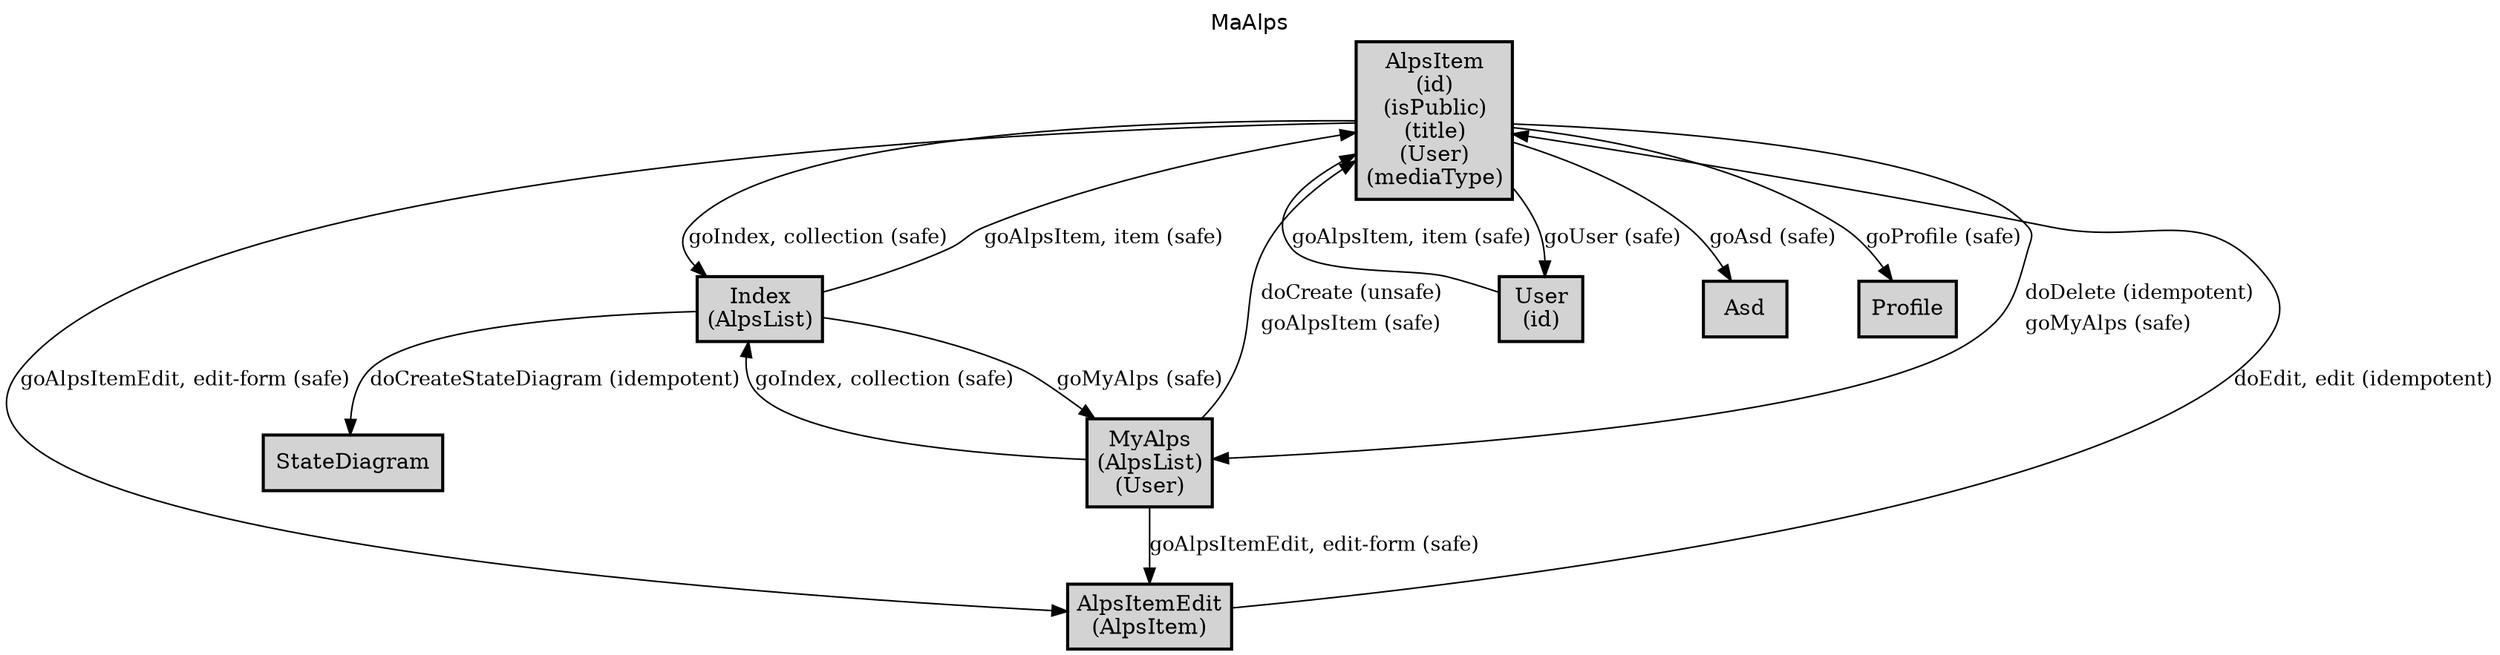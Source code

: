 digraph application_state_diagram {
  graph [
    labelloc="t";
    fontname="Helvetica"
    label="MaAlps";
    URL="index.html" target="_parent"
  ];
  node [shape = box, style = "bold,filled" fillcolor="lightgray"];

    AlpsItem [margin=0.02, label=<<table cellspacing="0" cellpadding="5" border="0"><tr><td>AlpsItem<br />(id)<br />(isPublic)<br />(title)<br />(User)<br />(mediaType)<br /></td></tr></table>>,shape=box URL="docs/semantic.AlpsItem.html" target="_parent"]
    AlpsItemEdit [margin=0.02, label=<<table cellspacing="0" cellpadding="5" border="0"><tr><td>AlpsItemEdit<br />(AlpsItem)<br /></td></tr></table>>,shape=box URL="docs/semantic.AlpsItemEdit.html" target="_parent"]
    Index [margin=0.02, label=<<table cellspacing="0" cellpadding="5" border="0"><tr><td>Index<br />(AlpsList)<br /></td></tr></table>>,shape=box URL="docs/semantic.Index.html" target="_parent"]
    MyAlps [margin=0.02, label=<<table cellspacing="0" cellpadding="5" border="0"><tr><td>MyAlps<br />(AlpsList)<br />(User)<br /></td></tr></table>>,shape=box URL="docs/semantic.MyAlps.html" target="_parent"]
    User [margin=0.02, label=<<table cellspacing="0" cellpadding="5" border="0"><tr><td>User<br />(id)<br /></td></tr></table>>,shape=box URL="docs/semantic.User.html" target="_parent"]

    AlpsItem -> AlpsItemEdit [label = "goAlpsItemEdit, edit-form (safe)" URL="docs/safe.goAlpsItemEdit.html" target="_parent" fontsize=13];
    AlpsItem -> Asd [label = "goAsd (safe)" URL="docs/safe.goAsd.html" target="_parent" fontsize=13];
    AlpsItem -> Index [label = "goIndex, collection (safe)" URL="docs/safe.goIndex.html" target="_parent" fontsize=13];
    AlpsItem -> MyAlps [label=<<table  border="0"><tr><td align="left" href="docs/idempotent.doDelete.html">doDelete (idempotent)</td></tr><tr><td align="left" href="docs/safe.goMyAlps.html">goMyAlps (safe)</td></tr></table>> fontsize=13];
    AlpsItem -> Profile [label = "goProfile (safe)" URL="docs/safe.goProfile.html" target="_parent" fontsize=13];
    AlpsItem -> User [label = "goUser (safe)" URL="docs/safe.goUser.html" target="_parent" fontsize=13];
    AlpsItemEdit -> AlpsItem [label = "doEdit, edit (idempotent)" URL="docs/idempotent.doEdit.html" target="_parent" fontsize=13];
    Index -> AlpsItem [label = "goAlpsItem, item (safe)" URL="docs/safe.goAlpsItem.html" target="_parent" fontsize=13];
    Index -> MyAlps [label = "goMyAlps (safe)" URL="docs/safe.goMyAlps.html" target="_parent" fontsize=13];
    Index -> StateDiagram [label = "doCreateStateDiagram (idempotent)" URL="docs/idempotent.doCreateStateDiagram.html" target="_parent" fontsize=13];
    MyAlps -> AlpsItem [label=<<table  border="0"><tr><td align="left" href="docs/unsafe.doCreate.html">doCreate (unsafe)</td></tr><tr><td align="left" href="docs/safe.goAlpsItem.html">goAlpsItem (safe)</td></tr></table>> fontsize=13];
    MyAlps -> AlpsItemEdit [label = "goAlpsItemEdit, edit-form (safe)" URL="docs/safe.goAlpsItemEdit.html" target="_parent" fontsize=13];
    MyAlps -> Index [label = "goIndex, collection (safe)" URL="docs/safe.goIndex.html" target="_parent" fontsize=13];
    User -> AlpsItem [label = "goAlpsItem, item (safe)" URL="docs/safe.goAlpsItem.html" target="_parent" fontsize=13];

    Asd [URL="docs/semantic.Asd.html" target="_parent"]
    Profile [URL="docs/semantic.Profile.html" target="_parent"]
    StateDiagram [URL="docs/semantic.StateDiagram.html" target="_parent"]

}